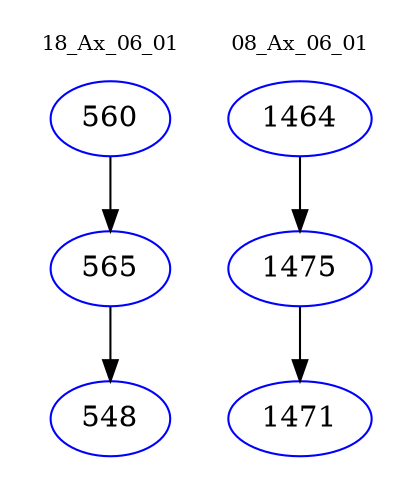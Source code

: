 digraph{
subgraph cluster_0 {
color = white
label = "18_Ax_06_01";
fontsize=10;
T0_560 [label="560", color="blue"]
T0_560 -> T0_565 [color="black"]
T0_565 [label="565", color="blue"]
T0_565 -> T0_548 [color="black"]
T0_548 [label="548", color="blue"]
}
subgraph cluster_1 {
color = white
label = "08_Ax_06_01";
fontsize=10;
T1_1464 [label="1464", color="blue"]
T1_1464 -> T1_1475 [color="black"]
T1_1475 [label="1475", color="blue"]
T1_1475 -> T1_1471 [color="black"]
T1_1471 [label="1471", color="blue"]
}
}
